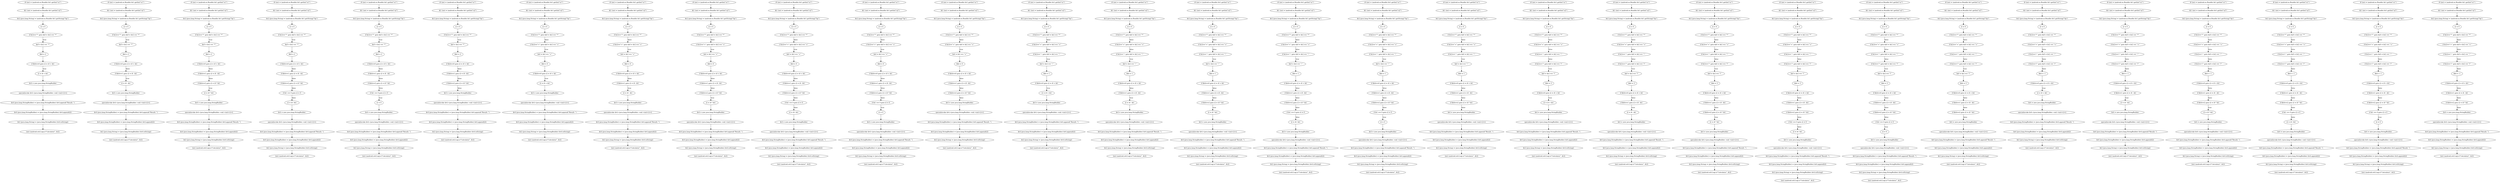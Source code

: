 digraph paths {
subgraph path_1 {
    node1_1 [label="i0 (int) = (android.os.Bundle) $r1.getInt(\"n1\")"];
    node2_1 [label="$i1 (int) = (android.os.Bundle) $r1.getInt(\"n2\")"];
    node1_1 -> node2_1;
    node3_1 [label="$r2 (java.lang.String) = (android.os.Bundle) $r1.getString(\"Op\")"];
    node2_1 -> node3_1;
    node4_1 [label="i2 = 0"];
    node3_1 -> node4_1;
    node5_1 [label="if $r2==\"*\" goto $z0 = $r2 == \"*\""];
    node4_1 -> node5_1;
    node6_1 [label="$z0 = $r2 == \"*\""];
    node5_1 -> node6_1 [label="true"];
    node7_1 [label="$b4 = 2"];
    node6_1 -> node7_1;
    node8_1 [label="if $b4==0 goto i2 = i0 + $i1"];
    node7_1 -> node8_1;
    node9_1 [label="i2 = i0 + $i1"];
    node8_1 -> node9_1 [label="true"];
    node10_1 [label="$r4 = new java.lang.StringBuilder"];
    node9_1 -> node10_1;
    node11_1 [label="specialinvoke $r4.<java.lang.StringBuilder: void <init>()>()"];
    node10_1 -> node11_1;
    node12_1 [label="$r4 (java.lang.StringBuilder) = (java.lang.StringBuilder) $r4.append(\"Result: \")"];
    node11_1 -> node12_1;
    node13_1 [label="$r4 (java.lang.StringBuilder) = (java.lang.StringBuilder) $r4.append(i2)"];
    node12_1 -> node13_1;
    node14_1 [label="$r2 (java.lang.String) = (java.lang.StringBuilder) $r4.toString()"];
    node13_1 -> node14_1;
    node15_1 [label="(int) (android.util.Log).i(\"Calculator\", $r2)"];
    node14_1 -> node15_1;
}

subgraph path_2 {
    node1_2 [label="i0 (int) = (android.os.Bundle) $r1.getInt(\"n1\")"];
    node2_2 [label="$i1 (int) = (android.os.Bundle) $r1.getInt(\"n2\")"];
    node1_2 -> node2_2;
    node3_2 [label="$r2 (java.lang.String) = (android.os.Bundle) $r1.getString(\"Op\")"];
    node2_2 -> node3_2;
    node4_2 [label="i2 = 0"];
    node3_2 -> node4_2;
    node5_2 [label="if $r2==\"*\" goto $z0 = $r2 == \"*\""];
    node4_2 -> node5_2;
    node6_2 [label="$z0 = $r2 == \"*\""];
    node5_2 -> node6_2 [label="true"];
    node7_2 [label="$b4 = 2"];
    node6_2 -> node7_2;
    node8_2 [label="if $b4==0 goto i2 = i0 + $i1"];
    node7_2 -> node8_2;
    node9_2 [label="if $b4==1 goto i2 = i0 - $i1"];
    node8_2 -> node9_2 [label="false"];
    node10_2 [label="i2 = i0 - $i1"];
    node9_2 -> node10_2 [label="true"];
    node11_2 [label="$r4 = new java.lang.StringBuilder"];
    node10_2 -> node11_2;
    node12_2 [label="specialinvoke $r4.<java.lang.StringBuilder: void <init>()>()"];
    node11_2 -> node12_2;
    node13_2 [label="$r4 (java.lang.StringBuilder) = (java.lang.StringBuilder) $r4.append(\"Result: \")"];
    node12_2 -> node13_2;
    node14_2 [label="$r4 (java.lang.StringBuilder) = (java.lang.StringBuilder) $r4.append(i2)"];
    node13_2 -> node14_2;
    node15_2 [label="$r2 (java.lang.String) = (java.lang.StringBuilder) $r4.toString()"];
    node14_2 -> node15_2;
    node16_2 [label="(int) (android.util.Log).i(\"Calculator\", $r2)"];
    node15_2 -> node16_2;
}

subgraph path_3 {
    node1_3 [label="i0 (int) = (android.os.Bundle) $r1.getInt(\"n1\")"];
    node2_3 [label="$i1 (int) = (android.os.Bundle) $r1.getInt(\"n2\")"];
    node1_3 -> node2_3;
    node3_3 [label="$r2 (java.lang.String) = (android.os.Bundle) $r1.getString(\"Op\")"];
    node2_3 -> node3_3;
    node4_3 [label="i2 = 0"];
    node3_3 -> node4_3;
    node5_3 [label="if $r2==\"*\" goto $z0 = $r2 == \"*\""];
    node4_3 -> node5_3;
    node6_3 [label="$z0 = $r2 == \"*\""];
    node5_3 -> node6_3 [label="true"];
    node7_3 [label="$b4 = 2"];
    node6_3 -> node7_3;
    node8_3 [label="if $b4==0 goto i2 = i0 + $i1"];
    node7_3 -> node8_3;
    node9_3 [label="if $b4==1 goto i2 = i0 - $i1"];
    node8_3 -> node9_3 [label="false"];
    node10_3 [label="if $b4==2 goto i2 = i0 * $i1"];
    node9_3 -> node10_3 [label="false"];
    node11_3 [label="i2 = i0 * $i1"];
    node10_3 -> node11_3 [label="true"];
    node12_3 [label="$r4 = new java.lang.StringBuilder"];
    node11_3 -> node12_3;
    node13_3 [label="specialinvoke $r4.<java.lang.StringBuilder: void <init>()>()"];
    node12_3 -> node13_3;
    node14_3 [label="$r4 (java.lang.StringBuilder) = (java.lang.StringBuilder) $r4.append(\"Result: \")"];
    node13_3 -> node14_3;
    node15_3 [label="$r4 (java.lang.StringBuilder) = (java.lang.StringBuilder) $r4.append(i2)"];
    node14_3 -> node15_3;
    node16_3 [label="$r2 (java.lang.String) = (java.lang.StringBuilder) $r4.toString()"];
    node15_3 -> node16_3;
    node17_3 [label="(int) (android.util.Log).i(\"Calculator\", $r2)"];
    node16_3 -> node17_3;
}

subgraph path_4 {
    node1_4 [label="i0 (int) = (android.os.Bundle) $r1.getInt(\"n1\")"];
    node2_4 [label="$i1 (int) = (android.os.Bundle) $r1.getInt(\"n2\")"];
    node1_4 -> node2_4;
    node3_4 [label="$r2 (java.lang.String) = (android.os.Bundle) $r1.getString(\"Op\")"];
    node2_4 -> node3_4;
    node4_4 [label="i2 = 0"];
    node3_4 -> node4_4;
    node5_4 [label="if $r2==\"*\" goto $z0 = $r2 == \"*\""];
    node4_4 -> node5_4;
    node6_4 [label="$z0 = $r2 == \"*\""];
    node5_4 -> node6_4 [label="true"];
    node7_4 [label="$b4 = 2"];
    node6_4 -> node7_4;
    node8_4 [label="if $b4==0 goto i2 = i0 + $i1"];
    node7_4 -> node8_4;
    node9_4 [label="if $b4==1 goto i2 = i0 - $i1"];
    node8_4 -> node9_4 [label="false"];
    node10_4 [label="if $b4==2 goto i2 = i0 * $i1"];
    node9_4 -> node10_4 [label="false"];
    node11_4 [label="if $i1 == 0 goto i2 = 0"];
    node10_4 -> node11_4 [label="false"];
    node12_4 [label="i2 = i0 / $i1"];
    node11_4 -> node12_4 [label="false"];
    node13_4 [label="$r4 = new java.lang.StringBuilder"];
    node12_4 -> node13_4;
    node14_4 [label="specialinvoke $r4.<java.lang.StringBuilder: void <init>()>()"];
    node13_4 -> node14_4;
    node15_4 [label="$r4 (java.lang.StringBuilder) = (java.lang.StringBuilder) $r4.append(\"Result: \")"];
    node14_4 -> node15_4;
    node16_4 [label="$r4 (java.lang.StringBuilder) = (java.lang.StringBuilder) $r4.append(i2)"];
    node15_4 -> node16_4;
    node17_4 [label="$r2 (java.lang.String) = (java.lang.StringBuilder) $r4.toString()"];
    node16_4 -> node17_4;
    node18_4 [label="(int) (android.util.Log).i(\"Calculator\", $r2)"];
    node17_4 -> node18_4;
}

subgraph path_5 {
    node1_5 [label="i0 (int) = (android.os.Bundle) $r1.getInt(\"n1\")"];
    node2_5 [label="$i1 (int) = (android.os.Bundle) $r1.getInt(\"n2\")"];
    node1_5 -> node2_5;
    node3_5 [label="$r2 (java.lang.String) = (android.os.Bundle) $r1.getString(\"Op\")"];
    node2_5 -> node3_5;
    node4_5 [label="i2 = 0"];
    node3_5 -> node4_5;
    node5_5 [label="if $r2==\"*\" goto $z0 = $r2 == \"*\""];
    node4_5 -> node5_5;
    node6_5 [label="$z0 = $r2 == \"*\""];
    node5_5 -> node6_5 [label="true"];
    node7_5 [label="$b4 = 2"];
    node6_5 -> node7_5;
    node8_5 [label="if $b4==0 goto i2 = i0 + $i1"];
    node7_5 -> node8_5;
    node9_5 [label="if $b4==1 goto i2 = i0 - $i1"];
    node8_5 -> node9_5 [label="false"];
    node10_5 [label="if $b4==2 goto i2 = i0 * $i1"];
    node9_5 -> node10_5 [label="false"];
    node11_5 [label="if $i1 == 0 goto i2 = 0"];
    node10_5 -> node11_5 [label="false"];
    node12_5 [label="i2 = 0"];
    node11_5 -> node12_5 [label="true"];
    node13_5 [label="$r4 = new java.lang.StringBuilder"];
    node12_5 -> node13_5;
    node14_5 [label="specialinvoke $r4.<java.lang.StringBuilder: void <init>()>()"];
    node13_5 -> node14_5;
    node15_5 [label="$r4 (java.lang.StringBuilder) = (java.lang.StringBuilder) $r4.append(\"Result: \")"];
    node14_5 -> node15_5;
    node16_5 [label="$r4 (java.lang.StringBuilder) = (java.lang.StringBuilder) $r4.append(i2)"];
    node15_5 -> node16_5;
    node17_5 [label="$r2 (java.lang.String) = (java.lang.StringBuilder) $r4.toString()"];
    node16_5 -> node17_5;
    node18_5 [label="(int) (android.util.Log).i(\"Calculator\", $r2)"];
    node17_5 -> node18_5;
}

subgraph path_6 {
    node1_6 [label="i0 (int) = (android.os.Bundle) $r1.getInt(\"n1\")"];
    node2_6 [label="$i1 (int) = (android.os.Bundle) $r1.getInt(\"n2\")"];
    node1_6 -> node2_6;
    node3_6 [label="$r2 (java.lang.String) = (android.os.Bundle) $r1.getString(\"Op\")"];
    node2_6 -> node3_6;
    node4_6 [label="i2 = 0"];
    node3_6 -> node4_6;
    node5_6 [label="if $r2==\"*\" goto $z0 = $r2 == \"*\""];
    node4_6 -> node5_6;
    node6_6 [label="$z0 = $r2 == \"*\""];
    node5_6 -> node6_6 [label="true"];
    node7_6 [label="$b4 = 2"];
    node6_6 -> node7_6;
    node8_6 [label="if $b4==0 goto i2 = i0 + $i1"];
    node7_6 -> node8_6;
    node9_6 [label="if $b4==1 goto i2 = i0 - $i1"];
    node8_6 -> node9_6 [label="false"];
    node10_6 [label="if $b4==2 goto i2 = i0 * $i1"];
    node9_6 -> node10_6 [label="false"];
    node11_6 [label="$r4 = new java.lang.StringBuilder"];
    node10_6 -> node11_6 [label="false"];
    node12_6 [label="specialinvoke $r4.<java.lang.StringBuilder: void <init>()>()"];
    node11_6 -> node12_6;
    node13_6 [label="$r4 (java.lang.StringBuilder) = (java.lang.StringBuilder) $r4.append(\"Result: \")"];
    node12_6 -> node13_6;
    node14_6 [label="$r4 (java.lang.StringBuilder) = (java.lang.StringBuilder) $r4.append(i2)"];
    node13_6 -> node14_6;
    node15_6 [label="$r2 (java.lang.String) = (java.lang.StringBuilder) $r4.toString()"];
    node14_6 -> node15_6;
    node16_6 [label="(int) (android.util.Log).i(\"Calculator\", $r2)"];
    node15_6 -> node16_6;
}

subgraph path_7 {
    node1_7 [label="i0 (int) = (android.os.Bundle) $r1.getInt(\"n1\")"];
    node2_7 [label="$i1 (int) = (android.os.Bundle) $r1.getInt(\"n2\")"];
    node1_7 -> node2_7;
    node3_7 [label="$r2 (java.lang.String) = (android.os.Bundle) $r1.getString(\"Op\")"];
    node2_7 -> node3_7;
    node4_7 [label="i2 = 0"];
    node3_7 -> node4_7;
    node5_7 [label="if $r2==\"*\" goto $z0 = $r2 == \"*\""];
    node4_7 -> node5_7;
    node6_7 [label="if $r2==\"+\" goto $z0 = $r2 == \"+\""];
    node5_7 -> node6_7 [label="false"];
    node7_7 [label="$z0 = $r2 == \"+\""];
    node6_7 -> node7_7 [label="true"];
    node8_7 [label="$b4 = 0"];
    node7_7 -> node8_7;
    node9_7 [label="if $b4==0 goto i2 = i0 + $i1"];
    node8_7 -> node9_7;
    node10_7 [label="i2 = i0 + $i1"];
    node9_7 -> node10_7 [label="true"];
    node11_7 [label="$r4 = new java.lang.StringBuilder"];
    node10_7 -> node11_7;
    node12_7 [label="specialinvoke $r4.<java.lang.StringBuilder: void <init>()>()"];
    node11_7 -> node12_7;
    node13_7 [label="$r4 (java.lang.StringBuilder) = (java.lang.StringBuilder) $r4.append(\"Result: \")"];
    node12_7 -> node13_7;
    node14_7 [label="$r4 (java.lang.StringBuilder) = (java.lang.StringBuilder) $r4.append(i2)"];
    node13_7 -> node14_7;
    node15_7 [label="$r2 (java.lang.String) = (java.lang.StringBuilder) $r4.toString()"];
    node14_7 -> node15_7;
    node16_7 [label="(int) (android.util.Log).i(\"Calculator\", $r2)"];
    node15_7 -> node16_7;
}

subgraph path_8 {
    node1_8 [label="i0 (int) = (android.os.Bundle) $r1.getInt(\"n1\")"];
    node2_8 [label="$i1 (int) = (android.os.Bundle) $r1.getInt(\"n2\")"];
    node1_8 -> node2_8;
    node3_8 [label="$r2 (java.lang.String) = (android.os.Bundle) $r1.getString(\"Op\")"];
    node2_8 -> node3_8;
    node4_8 [label="i2 = 0"];
    node3_8 -> node4_8;
    node5_8 [label="if $r2==\"*\" goto $z0 = $r2 == \"*\""];
    node4_8 -> node5_8;
    node6_8 [label="if $r2==\"+\" goto $z0 = $r2 == \"+\""];
    node5_8 -> node6_8 [label="false"];
    node7_8 [label="$z0 = $r2 == \"+\""];
    node6_8 -> node7_8 [label="true"];
    node8_8 [label="$b4 = 0"];
    node7_8 -> node8_8;
    node9_8 [label="if $b4==0 goto i2 = i0 + $i1"];
    node8_8 -> node9_8;
    node10_8 [label="if $b4==1 goto i2 = i0 - $i1"];
    node9_8 -> node10_8 [label="false"];
    node11_8 [label="i2 = i0 - $i1"];
    node10_8 -> node11_8 [label="true"];
    node12_8 [label="$r4 = new java.lang.StringBuilder"];
    node11_8 -> node12_8;
    node13_8 [label="specialinvoke $r4.<java.lang.StringBuilder: void <init>()>()"];
    node12_8 -> node13_8;
    node14_8 [label="$r4 (java.lang.StringBuilder) = (java.lang.StringBuilder) $r4.append(\"Result: \")"];
    node13_8 -> node14_8;
    node15_8 [label="$r4 (java.lang.StringBuilder) = (java.lang.StringBuilder) $r4.append(i2)"];
    node14_8 -> node15_8;
    node16_8 [label="$r2 (java.lang.String) = (java.lang.StringBuilder) $r4.toString()"];
    node15_8 -> node16_8;
    node17_8 [label="(int) (android.util.Log).i(\"Calculator\", $r2)"];
    node16_8 -> node17_8;
}

subgraph path_9 {
    node1_9 [label="i0 (int) = (android.os.Bundle) $r1.getInt(\"n1\")"];
    node2_9 [label="$i1 (int) = (android.os.Bundle) $r1.getInt(\"n2\")"];
    node1_9 -> node2_9;
    node3_9 [label="$r2 (java.lang.String) = (android.os.Bundle) $r1.getString(\"Op\")"];
    node2_9 -> node3_9;
    node4_9 [label="i2 = 0"];
    node3_9 -> node4_9;
    node5_9 [label="if $r2==\"*\" goto $z0 = $r2 == \"*\""];
    node4_9 -> node5_9;
    node6_9 [label="if $r2==\"+\" goto $z0 = $r2 == \"+\""];
    node5_9 -> node6_9 [label="false"];
    node7_9 [label="$z0 = $r2 == \"+\""];
    node6_9 -> node7_9 [label="true"];
    node8_9 [label="$b4 = 0"];
    node7_9 -> node8_9;
    node9_9 [label="if $b4==0 goto i2 = i0 + $i1"];
    node8_9 -> node9_9;
    node10_9 [label="if $b4==1 goto i2 = i0 - $i1"];
    node9_9 -> node10_9 [label="false"];
    node11_9 [label="if $b4==2 goto i2 = i0 * $i1"];
    node10_9 -> node11_9 [label="false"];
    node12_9 [label="i2 = i0 * $i1"];
    node11_9 -> node12_9 [label="true"];
    node13_9 [label="$r4 = new java.lang.StringBuilder"];
    node12_9 -> node13_9;
    node14_9 [label="specialinvoke $r4.<java.lang.StringBuilder: void <init>()>()"];
    node13_9 -> node14_9;
    node15_9 [label="$r4 (java.lang.StringBuilder) = (java.lang.StringBuilder) $r4.append(\"Result: \")"];
    node14_9 -> node15_9;
    node16_9 [label="$r4 (java.lang.StringBuilder) = (java.lang.StringBuilder) $r4.append(i2)"];
    node15_9 -> node16_9;
    node17_9 [label="$r2 (java.lang.String) = (java.lang.StringBuilder) $r4.toString()"];
    node16_9 -> node17_9;
    node18_9 [label="(int) (android.util.Log).i(\"Calculator\", $r2)"];
    node17_9 -> node18_9;
}

subgraph path_10 {
    node1_10 [label="i0 (int) = (android.os.Bundle) $r1.getInt(\"n1\")"];
    node2_10 [label="$i1 (int) = (android.os.Bundle) $r1.getInt(\"n2\")"];
    node1_10 -> node2_10;
    node3_10 [label="$r2 (java.lang.String) = (android.os.Bundle) $r1.getString(\"Op\")"];
    node2_10 -> node3_10;
    node4_10 [label="i2 = 0"];
    node3_10 -> node4_10;
    node5_10 [label="if $r2==\"*\" goto $z0 = $r2 == \"*\""];
    node4_10 -> node5_10;
    node6_10 [label="if $r2==\"+\" goto $z0 = $r2 == \"+\""];
    node5_10 -> node6_10 [label="false"];
    node7_10 [label="$z0 = $r2 == \"+\""];
    node6_10 -> node7_10 [label="true"];
    node8_10 [label="$b4 = 0"];
    node7_10 -> node8_10;
    node9_10 [label="if $b4==0 goto i2 = i0 + $i1"];
    node8_10 -> node9_10;
    node10_10 [label="if $b4==1 goto i2 = i0 - $i1"];
    node9_10 -> node10_10 [label="false"];
    node11_10 [label="if $b4==2 goto i2 = i0 * $i1"];
    node10_10 -> node11_10 [label="false"];
    node12_10 [label="if $i1 == 0 goto i2 = 0"];
    node11_10 -> node12_10 [label="false"];
    node13_10 [label="i2 = i0 / $i1"];
    node12_10 -> node13_10 [label="false"];
    node14_10 [label="$r4 = new java.lang.StringBuilder"];
    node13_10 -> node14_10;
    node15_10 [label="specialinvoke $r4.<java.lang.StringBuilder: void <init>()>()"];
    node14_10 -> node15_10;
    node16_10 [label="$r4 (java.lang.StringBuilder) = (java.lang.StringBuilder) $r4.append(\"Result: \")"];
    node15_10 -> node16_10;
    node17_10 [label="$r4 (java.lang.StringBuilder) = (java.lang.StringBuilder) $r4.append(i2)"];
    node16_10 -> node17_10;
    node18_10 [label="$r2 (java.lang.String) = (java.lang.StringBuilder) $r4.toString()"];
    node17_10 -> node18_10;
    node19_10 [label="(int) (android.util.Log).i(\"Calculator\", $r2)"];
    node18_10 -> node19_10;
}

subgraph path_11 {
    node1_11 [label="i0 (int) = (android.os.Bundle) $r1.getInt(\"n1\")"];
    node2_11 [label="$i1 (int) = (android.os.Bundle) $r1.getInt(\"n2\")"];
    node1_11 -> node2_11;
    node3_11 [label="$r2 (java.lang.String) = (android.os.Bundle) $r1.getString(\"Op\")"];
    node2_11 -> node3_11;
    node4_11 [label="i2 = 0"];
    node3_11 -> node4_11;
    node5_11 [label="if $r2==\"*\" goto $z0 = $r2 == \"*\""];
    node4_11 -> node5_11;
    node6_11 [label="if $r2==\"+\" goto $z0 = $r2 == \"+\""];
    node5_11 -> node6_11 [label="false"];
    node7_11 [label="$z0 = $r2 == \"+\""];
    node6_11 -> node7_11 [label="true"];
    node8_11 [label="$b4 = 0"];
    node7_11 -> node8_11;
    node9_11 [label="if $b4==0 goto i2 = i0 + $i1"];
    node8_11 -> node9_11;
    node10_11 [label="if $b4==1 goto i2 = i0 - $i1"];
    node9_11 -> node10_11 [label="false"];
    node11_11 [label="if $b4==2 goto i2 = i0 * $i1"];
    node10_11 -> node11_11 [label="false"];
    node12_11 [label="if $i1 == 0 goto i2 = 0"];
    node11_11 -> node12_11 [label="false"];
    node13_11 [label="i2 = 0"];
    node12_11 -> node13_11 [label="true"];
    node14_11 [label="$r4 = new java.lang.StringBuilder"];
    node13_11 -> node14_11;
    node15_11 [label="specialinvoke $r4.<java.lang.StringBuilder: void <init>()>()"];
    node14_11 -> node15_11;
    node16_11 [label="$r4 (java.lang.StringBuilder) = (java.lang.StringBuilder) $r4.append(\"Result: \")"];
    node15_11 -> node16_11;
    node17_11 [label="$r4 (java.lang.StringBuilder) = (java.lang.StringBuilder) $r4.append(i2)"];
    node16_11 -> node17_11;
    node18_11 [label="$r2 (java.lang.String) = (java.lang.StringBuilder) $r4.toString()"];
    node17_11 -> node18_11;
    node19_11 [label="(int) (android.util.Log).i(\"Calculator\", $r2)"];
    node18_11 -> node19_11;
}

subgraph path_12 {
    node1_12 [label="i0 (int) = (android.os.Bundle) $r1.getInt(\"n1\")"];
    node2_12 [label="$i1 (int) = (android.os.Bundle) $r1.getInt(\"n2\")"];
    node1_12 -> node2_12;
    node3_12 [label="$r2 (java.lang.String) = (android.os.Bundle) $r1.getString(\"Op\")"];
    node2_12 -> node3_12;
    node4_12 [label="i2 = 0"];
    node3_12 -> node4_12;
    node5_12 [label="if $r2==\"*\" goto $z0 = $r2 == \"*\""];
    node4_12 -> node5_12;
    node6_12 [label="if $r2==\"+\" goto $z0 = $r2 == \"+\""];
    node5_12 -> node6_12 [label="false"];
    node7_12 [label="$z0 = $r2 == \"+\""];
    node6_12 -> node7_12 [label="true"];
    node8_12 [label="$b4 = 0"];
    node7_12 -> node8_12;
    node9_12 [label="if $b4==0 goto i2 = i0 + $i1"];
    node8_12 -> node9_12;
    node10_12 [label="if $b4==1 goto i2 = i0 - $i1"];
    node9_12 -> node10_12 [label="false"];
    node11_12 [label="if $b4==2 goto i2 = i0 * $i1"];
    node10_12 -> node11_12 [label="false"];
    node12_12 [label="$r4 = new java.lang.StringBuilder"];
    node11_12 -> node12_12 [label="false"];
    node13_12 [label="specialinvoke $r4.<java.lang.StringBuilder: void <init>()>()"];
    node12_12 -> node13_12;
    node14_12 [label="$r4 (java.lang.StringBuilder) = (java.lang.StringBuilder) $r4.append(\"Result: \")"];
    node13_12 -> node14_12;
    node15_12 [label="$r4 (java.lang.StringBuilder) = (java.lang.StringBuilder) $r4.append(i2)"];
    node14_12 -> node15_12;
    node16_12 [label="$r2 (java.lang.String) = (java.lang.StringBuilder) $r4.toString()"];
    node15_12 -> node16_12;
    node17_12 [label="(int) (android.util.Log).i(\"Calculator\", $r2)"];
    node16_12 -> node17_12;
}

subgraph path_13 {
    node1_13 [label="i0 (int) = (android.os.Bundle) $r1.getInt(\"n1\")"];
    node2_13 [label="$i1 (int) = (android.os.Bundle) $r1.getInt(\"n2\")"];
    node1_13 -> node2_13;
    node3_13 [label="$r2 (java.lang.String) = (android.os.Bundle) $r1.getString(\"Op\")"];
    node2_13 -> node3_13;
    node4_13 [label="i2 = 0"];
    node3_13 -> node4_13;
    node5_13 [label="if $r2==\"*\" goto $z0 = $r2 == \"*\""];
    node4_13 -> node5_13;
    node6_13 [label="if $r2==\"+\" goto $z0 = $r2 == \"+\""];
    node5_13 -> node6_13 [label="false"];
    node7_13 [label="if $r2==\"-\" goto $z0 = $r2 == \"-\""];
    node6_13 -> node7_13 [label="false"];
    node8_13 [label="$z0 = $r2 == \"-\""];
    node7_13 -> node8_13 [label="true"];
    node9_13 [label="$b4 = 1"];
    node8_13 -> node9_13;
    node10_13 [label="if $b4==0 goto i2 = i0 + $i1"];
    node9_13 -> node10_13;
    node11_13 [label="i2 = i0 + $i1"];
    node10_13 -> node11_13 [label="true"];
    node12_13 [label="$r4 = new java.lang.StringBuilder"];
    node11_13 -> node12_13;
    node13_13 [label="specialinvoke $r4.<java.lang.StringBuilder: void <init>()>()"];
    node12_13 -> node13_13;
    node14_13 [label="$r4 (java.lang.StringBuilder) = (java.lang.StringBuilder) $r4.append(\"Result: \")"];
    node13_13 -> node14_13;
    node15_13 [label="$r4 (java.lang.StringBuilder) = (java.lang.StringBuilder) $r4.append(i2)"];
    node14_13 -> node15_13;
    node16_13 [label="$r2 (java.lang.String) = (java.lang.StringBuilder) $r4.toString()"];
    node15_13 -> node16_13;
    node17_13 [label="(int) (android.util.Log).i(\"Calculator\", $r2)"];
    node16_13 -> node17_13;
}

subgraph path_14 {
    node1_14 [label="i0 (int) = (android.os.Bundle) $r1.getInt(\"n1\")"];
    node2_14 [label="$i1 (int) = (android.os.Bundle) $r1.getInt(\"n2\")"];
    node1_14 -> node2_14;
    node3_14 [label="$r2 (java.lang.String) = (android.os.Bundle) $r1.getString(\"Op\")"];
    node2_14 -> node3_14;
    node4_14 [label="i2 = 0"];
    node3_14 -> node4_14;
    node5_14 [label="if $r2==\"*\" goto $z0 = $r2 == \"*\""];
    node4_14 -> node5_14;
    node6_14 [label="if $r2==\"+\" goto $z0 = $r2 == \"+\""];
    node5_14 -> node6_14 [label="false"];
    node7_14 [label="if $r2==\"-\" goto $z0 = $r2 == \"-\""];
    node6_14 -> node7_14 [label="false"];
    node8_14 [label="$z0 = $r2 == \"-\""];
    node7_14 -> node8_14 [label="true"];
    node9_14 [label="$b4 = 1"];
    node8_14 -> node9_14;
    node10_14 [label="if $b4==0 goto i2 = i0 + $i1"];
    node9_14 -> node10_14;
    node11_14 [label="if $b4==1 goto i2 = i0 - $i1"];
    node10_14 -> node11_14 [label="false"];
    node12_14 [label="i2 = i0 - $i1"];
    node11_14 -> node12_14 [label="true"];
    node13_14 [label="$r4 = new java.lang.StringBuilder"];
    node12_14 -> node13_14;
    node14_14 [label="specialinvoke $r4.<java.lang.StringBuilder: void <init>()>()"];
    node13_14 -> node14_14;
    node15_14 [label="$r4 (java.lang.StringBuilder) = (java.lang.StringBuilder) $r4.append(\"Result: \")"];
    node14_14 -> node15_14;
    node16_14 [label="$r4 (java.lang.StringBuilder) = (java.lang.StringBuilder) $r4.append(i2)"];
    node15_14 -> node16_14;
    node17_14 [label="$r2 (java.lang.String) = (java.lang.StringBuilder) $r4.toString()"];
    node16_14 -> node17_14;
    node18_14 [label="(int) (android.util.Log).i(\"Calculator\", $r2)"];
    node17_14 -> node18_14;
}

subgraph path_15 {
    node1_15 [label="i0 (int) = (android.os.Bundle) $r1.getInt(\"n1\")"];
    node2_15 [label="$i1 (int) = (android.os.Bundle) $r1.getInt(\"n2\")"];
    node1_15 -> node2_15;
    node3_15 [label="$r2 (java.lang.String) = (android.os.Bundle) $r1.getString(\"Op\")"];
    node2_15 -> node3_15;
    node4_15 [label="i2 = 0"];
    node3_15 -> node4_15;
    node5_15 [label="if $r2==\"*\" goto $z0 = $r2 == \"*\""];
    node4_15 -> node5_15;
    node6_15 [label="if $r2==\"+\" goto $z0 = $r2 == \"+\""];
    node5_15 -> node6_15 [label="false"];
    node7_15 [label="if $r2==\"-\" goto $z0 = $r2 == \"-\""];
    node6_15 -> node7_15 [label="false"];
    node8_15 [label="$z0 = $r2 == \"-\""];
    node7_15 -> node8_15 [label="true"];
    node9_15 [label="$b4 = 1"];
    node8_15 -> node9_15;
    node10_15 [label="if $b4==0 goto i2 = i0 + $i1"];
    node9_15 -> node10_15;
    node11_15 [label="if $b4==1 goto i2 = i0 - $i1"];
    node10_15 -> node11_15 [label="false"];
    node12_15 [label="if $b4==2 goto i2 = i0 * $i1"];
    node11_15 -> node12_15 [label="false"];
    node13_15 [label="i2 = i0 * $i1"];
    node12_15 -> node13_15 [label="true"];
    node14_15 [label="$r4 = new java.lang.StringBuilder"];
    node13_15 -> node14_15;
    node15_15 [label="specialinvoke $r4.<java.lang.StringBuilder: void <init>()>()"];
    node14_15 -> node15_15;
    node16_15 [label="$r4 (java.lang.StringBuilder) = (java.lang.StringBuilder) $r4.append(\"Result: \")"];
    node15_15 -> node16_15;
    node17_15 [label="$r4 (java.lang.StringBuilder) = (java.lang.StringBuilder) $r4.append(i2)"];
    node16_15 -> node17_15;
    node18_15 [label="$r2 (java.lang.String) = (java.lang.StringBuilder) $r4.toString()"];
    node17_15 -> node18_15;
    node19_15 [label="(int) (android.util.Log).i(\"Calculator\", $r2)"];
    node18_15 -> node19_15;
}

subgraph path_16 {
    node1_16 [label="i0 (int) = (android.os.Bundle) $r1.getInt(\"n1\")"];
    node2_16 [label="$i1 (int) = (android.os.Bundle) $r1.getInt(\"n2\")"];
    node1_16 -> node2_16;
    node3_16 [label="$r2 (java.lang.String) = (android.os.Bundle) $r1.getString(\"Op\")"];
    node2_16 -> node3_16;
    node4_16 [label="i2 = 0"];
    node3_16 -> node4_16;
    node5_16 [label="if $r2==\"*\" goto $z0 = $r2 == \"*\""];
    node4_16 -> node5_16;
    node6_16 [label="if $r2==\"+\" goto $z0 = $r2 == \"+\""];
    node5_16 -> node6_16 [label="false"];
    node7_16 [label="if $r2==\"-\" goto $z0 = $r2 == \"-\""];
    node6_16 -> node7_16 [label="false"];
    node8_16 [label="$z0 = $r2 == \"-\""];
    node7_16 -> node8_16 [label="true"];
    node9_16 [label="$b4 = 1"];
    node8_16 -> node9_16;
    node10_16 [label="if $b4==0 goto i2 = i0 + $i1"];
    node9_16 -> node10_16;
    node11_16 [label="if $b4==1 goto i2 = i0 - $i1"];
    node10_16 -> node11_16 [label="false"];
    node12_16 [label="if $b4==2 goto i2 = i0 * $i1"];
    node11_16 -> node12_16 [label="false"];
    node13_16 [label="if $i1 == 0 goto i2 = 0"];
    node12_16 -> node13_16 [label="false"];
    node14_16 [label="i2 = i0 / $i1"];
    node13_16 -> node14_16 [label="false"];
    node15_16 [label="$r4 = new java.lang.StringBuilder"];
    node14_16 -> node15_16;
    node16_16 [label="specialinvoke $r4.<java.lang.StringBuilder: void <init>()>()"];
    node15_16 -> node16_16;
    node17_16 [label="$r4 (java.lang.StringBuilder) = (java.lang.StringBuilder) $r4.append(\"Result: \")"];
    node16_16 -> node17_16;
    node18_16 [label="$r4 (java.lang.StringBuilder) = (java.lang.StringBuilder) $r4.append(i2)"];
    node17_16 -> node18_16;
    node19_16 [label="$r2 (java.lang.String) = (java.lang.StringBuilder) $r4.toString()"];
    node18_16 -> node19_16;
    node20_16 [label="(int) (android.util.Log).i(\"Calculator\", $r2)"];
    node19_16 -> node20_16;
}

subgraph path_17 {
    node1_17 [label="i0 (int) = (android.os.Bundle) $r1.getInt(\"n1\")"];
    node2_17 [label="$i1 (int) = (android.os.Bundle) $r1.getInt(\"n2\")"];
    node1_17 -> node2_17;
    node3_17 [label="$r2 (java.lang.String) = (android.os.Bundle) $r1.getString(\"Op\")"];
    node2_17 -> node3_17;
    node4_17 [label="i2 = 0"];
    node3_17 -> node4_17;
    node5_17 [label="if $r2==\"*\" goto $z0 = $r2 == \"*\""];
    node4_17 -> node5_17;
    node6_17 [label="if $r2==\"+\" goto $z0 = $r2 == \"+\""];
    node5_17 -> node6_17 [label="false"];
    node7_17 [label="if $r2==\"-\" goto $z0 = $r2 == \"-\""];
    node6_17 -> node7_17 [label="false"];
    node8_17 [label="$z0 = $r2 == \"-\""];
    node7_17 -> node8_17 [label="true"];
    node9_17 [label="$b4 = 1"];
    node8_17 -> node9_17;
    node10_17 [label="if $b4==0 goto i2 = i0 + $i1"];
    node9_17 -> node10_17;
    node11_17 [label="if $b4==1 goto i2 = i0 - $i1"];
    node10_17 -> node11_17 [label="false"];
    node12_17 [label="if $b4==2 goto i2 = i0 * $i1"];
    node11_17 -> node12_17 [label="false"];
    node13_17 [label="if $i1 == 0 goto i2 = 0"];
    node12_17 -> node13_17 [label="false"];
    node14_17 [label="i2 = 0"];
    node13_17 -> node14_17 [label="true"];
    node15_17 [label="$r4 = new java.lang.StringBuilder"];
    node14_17 -> node15_17;
    node16_17 [label="specialinvoke $r4.<java.lang.StringBuilder: void <init>()>()"];
    node15_17 -> node16_17;
    node17_17 [label="$r4 (java.lang.StringBuilder) = (java.lang.StringBuilder) $r4.append(\"Result: \")"];
    node16_17 -> node17_17;
    node18_17 [label="$r4 (java.lang.StringBuilder) = (java.lang.StringBuilder) $r4.append(i2)"];
    node17_17 -> node18_17;
    node19_17 [label="$r2 (java.lang.String) = (java.lang.StringBuilder) $r4.toString()"];
    node18_17 -> node19_17;
    node20_17 [label="(int) (android.util.Log).i(\"Calculator\", $r2)"];
    node19_17 -> node20_17;
}

subgraph path_18 {
    node1_18 [label="i0 (int) = (android.os.Bundle) $r1.getInt(\"n1\")"];
    node2_18 [label="$i1 (int) = (android.os.Bundle) $r1.getInt(\"n2\")"];
    node1_18 -> node2_18;
    node3_18 [label="$r2 (java.lang.String) = (android.os.Bundle) $r1.getString(\"Op\")"];
    node2_18 -> node3_18;
    node4_18 [label="i2 = 0"];
    node3_18 -> node4_18;
    node5_18 [label="if $r2==\"*\" goto $z0 = $r2 == \"*\""];
    node4_18 -> node5_18;
    node6_18 [label="if $r2==\"+\" goto $z0 = $r2 == \"+\""];
    node5_18 -> node6_18 [label="false"];
    node7_18 [label="if $r2==\"-\" goto $z0 = $r2 == \"-\""];
    node6_18 -> node7_18 [label="false"];
    node8_18 [label="$z0 = $r2 == \"-\""];
    node7_18 -> node8_18 [label="true"];
    node9_18 [label="$b4 = 1"];
    node8_18 -> node9_18;
    node10_18 [label="if $b4==0 goto i2 = i0 + $i1"];
    node9_18 -> node10_18;
    node11_18 [label="if $b4==1 goto i2 = i0 - $i1"];
    node10_18 -> node11_18 [label="false"];
    node12_18 [label="if $b4==2 goto i2 = i0 * $i1"];
    node11_18 -> node12_18 [label="false"];
    node13_18 [label="$r4 = new java.lang.StringBuilder"];
    node12_18 -> node13_18 [label="false"];
    node14_18 [label="specialinvoke $r4.<java.lang.StringBuilder: void <init>()>()"];
    node13_18 -> node14_18;
    node15_18 [label="$r4 (java.lang.StringBuilder) = (java.lang.StringBuilder) $r4.append(\"Result: \")"];
    node14_18 -> node15_18;
    node16_18 [label="$r4 (java.lang.StringBuilder) = (java.lang.StringBuilder) $r4.append(i2)"];
    node15_18 -> node16_18;
    node17_18 [label="$r2 (java.lang.String) = (java.lang.StringBuilder) $r4.toString()"];
    node16_18 -> node17_18;
    node18_18 [label="(int) (android.util.Log).i(\"Calculator\", $r2)"];
    node17_18 -> node18_18;
}

subgraph path_19 {
    node1_19 [label="i0 (int) = (android.os.Bundle) $r1.getInt(\"n1\")"];
    node2_19 [label="$i1 (int) = (android.os.Bundle) $r1.getInt(\"n2\")"];
    node1_19 -> node2_19;
    node3_19 [label="$r2 (java.lang.String) = (android.os.Bundle) $r1.getString(\"Op\")"];
    node2_19 -> node3_19;
    node4_19 [label="i2 = 0"];
    node3_19 -> node4_19;
    node5_19 [label="if $r2==\"*\" goto $z0 = $r2 == \"*\""];
    node4_19 -> node5_19;
    node6_19 [label="if $r2==\"+\" goto $z0 = $r2 == \"+\""];
    node5_19 -> node6_19 [label="false"];
    node7_19 [label="if $r2==\"-\" goto $z0 = $r2 == \"-\""];
    node6_19 -> node7_19 [label="false"];
    node8_19 [label="if $r2==\"/\" goto $z0 = $r2 == \"/\""];
    node7_19 -> node8_19 [label="false"];
    node9_19 [label="$z0 = $r2 == \"/\""];
    node8_19 -> node9_19 [label="true"];
    node10_19 [label="$b4 = 3"];
    node9_19 -> node10_19;
    node11_19 [label="if $b4==0 goto i2 = i0 + $i1"];
    node10_19 -> node11_19;
    node12_19 [label="i2 = i0 + $i1"];
    node11_19 -> node12_19 [label="true"];
    node13_19 [label="$r4 = new java.lang.StringBuilder"];
    node12_19 -> node13_19;
    node14_19 [label="specialinvoke $r4.<java.lang.StringBuilder: void <init>()>()"];
    node13_19 -> node14_19;
    node15_19 [label="$r4 (java.lang.StringBuilder) = (java.lang.StringBuilder) $r4.append(\"Result: \")"];
    node14_19 -> node15_19;
    node16_19 [label="$r4 (java.lang.StringBuilder) = (java.lang.StringBuilder) $r4.append(i2)"];
    node15_19 -> node16_19;
    node17_19 [label="$r2 (java.lang.String) = (java.lang.StringBuilder) $r4.toString()"];
    node16_19 -> node17_19;
    node18_19 [label="(int) (android.util.Log).i(\"Calculator\", $r2)"];
    node17_19 -> node18_19;
}

subgraph path_20 {
    node1_20 [label="i0 (int) = (android.os.Bundle) $r1.getInt(\"n1\")"];
    node2_20 [label="$i1 (int) = (android.os.Bundle) $r1.getInt(\"n2\")"];
    node1_20 -> node2_20;
    node3_20 [label="$r2 (java.lang.String) = (android.os.Bundle) $r1.getString(\"Op\")"];
    node2_20 -> node3_20;
    node4_20 [label="i2 = 0"];
    node3_20 -> node4_20;
    node5_20 [label="if $r2==\"*\" goto $z0 = $r2 == \"*\""];
    node4_20 -> node5_20;
    node6_20 [label="if $r2==\"+\" goto $z0 = $r2 == \"+\""];
    node5_20 -> node6_20 [label="false"];
    node7_20 [label="if $r2==\"-\" goto $z0 = $r2 == \"-\""];
    node6_20 -> node7_20 [label="false"];
    node8_20 [label="if $r2==\"/\" goto $z0 = $r2 == \"/\""];
    node7_20 -> node8_20 [label="false"];
    node9_20 [label="$z0 = $r2 == \"/\""];
    node8_20 -> node9_20 [label="true"];
    node10_20 [label="$b4 = 3"];
    node9_20 -> node10_20;
    node11_20 [label="if $b4==0 goto i2 = i0 + $i1"];
    node10_20 -> node11_20;
    node12_20 [label="if $b4==1 goto i2 = i0 - $i1"];
    node11_20 -> node12_20 [label="false"];
    node13_20 [label="i2 = i0 - $i1"];
    node12_20 -> node13_20 [label="true"];
    node14_20 [label="$r4 = new java.lang.StringBuilder"];
    node13_20 -> node14_20;
    node15_20 [label="specialinvoke $r4.<java.lang.StringBuilder: void <init>()>()"];
    node14_20 -> node15_20;
    node16_20 [label="$r4 (java.lang.StringBuilder) = (java.lang.StringBuilder) $r4.append(\"Result: \")"];
    node15_20 -> node16_20;
    node17_20 [label="$r4 (java.lang.StringBuilder) = (java.lang.StringBuilder) $r4.append(i2)"];
    node16_20 -> node17_20;
    node18_20 [label="$r2 (java.lang.String) = (java.lang.StringBuilder) $r4.toString()"];
    node17_20 -> node18_20;
    node19_20 [label="(int) (android.util.Log).i(\"Calculator\", $r2)"];
    node18_20 -> node19_20;
}

subgraph path_21 {
    node1_21 [label="i0 (int) = (android.os.Bundle) $r1.getInt(\"n1\")"];
    node2_21 [label="$i1 (int) = (android.os.Bundle) $r1.getInt(\"n2\")"];
    node1_21 -> node2_21;
    node3_21 [label="$r2 (java.lang.String) = (android.os.Bundle) $r1.getString(\"Op\")"];
    node2_21 -> node3_21;
    node4_21 [label="i2 = 0"];
    node3_21 -> node4_21;
    node5_21 [label="if $r2==\"*\" goto $z0 = $r2 == \"*\""];
    node4_21 -> node5_21;
    node6_21 [label="if $r2==\"+\" goto $z0 = $r2 == \"+\""];
    node5_21 -> node6_21 [label="false"];
    node7_21 [label="if $r2==\"-\" goto $z0 = $r2 == \"-\""];
    node6_21 -> node7_21 [label="false"];
    node8_21 [label="if $r2==\"/\" goto $z0 = $r2 == \"/\""];
    node7_21 -> node8_21 [label="false"];
    node9_21 [label="$z0 = $r2 == \"/\""];
    node8_21 -> node9_21 [label="true"];
    node10_21 [label="$b4 = 3"];
    node9_21 -> node10_21;
    node11_21 [label="if $b4==0 goto i2 = i0 + $i1"];
    node10_21 -> node11_21;
    node12_21 [label="if $b4==1 goto i2 = i0 - $i1"];
    node11_21 -> node12_21 [label="false"];
    node13_21 [label="if $b4==2 goto i2 = i0 * $i1"];
    node12_21 -> node13_21 [label="false"];
    node14_21 [label="i2 = i0 * $i1"];
    node13_21 -> node14_21 [label="true"];
    node15_21 [label="$r4 = new java.lang.StringBuilder"];
    node14_21 -> node15_21;
    node16_21 [label="specialinvoke $r4.<java.lang.StringBuilder: void <init>()>()"];
    node15_21 -> node16_21;
    node17_21 [label="$r4 (java.lang.StringBuilder) = (java.lang.StringBuilder) $r4.append(\"Result: \")"];
    node16_21 -> node17_21;
    node18_21 [label="$r4 (java.lang.StringBuilder) = (java.lang.StringBuilder) $r4.append(i2)"];
    node17_21 -> node18_21;
    node19_21 [label="$r2 (java.lang.String) = (java.lang.StringBuilder) $r4.toString()"];
    node18_21 -> node19_21;
    node20_21 [label="(int) (android.util.Log).i(\"Calculator\", $r2)"];
    node19_21 -> node20_21;
}

subgraph path_22 {
    node1_22 [label="i0 (int) = (android.os.Bundle) $r1.getInt(\"n1\")"];
    node2_22 [label="$i1 (int) = (android.os.Bundle) $r1.getInt(\"n2\")"];
    node1_22 -> node2_22;
    node3_22 [label="$r2 (java.lang.String) = (android.os.Bundle) $r1.getString(\"Op\")"];
    node2_22 -> node3_22;
    node4_22 [label="i2 = 0"];
    node3_22 -> node4_22;
    node5_22 [label="if $r2==\"*\" goto $z0 = $r2 == \"*\""];
    node4_22 -> node5_22;
    node6_22 [label="if $r2==\"+\" goto $z0 = $r2 == \"+\""];
    node5_22 -> node6_22 [label="false"];
    node7_22 [label="if $r2==\"-\" goto $z0 = $r2 == \"-\""];
    node6_22 -> node7_22 [label="false"];
    node8_22 [label="if $r2==\"/\" goto $z0 = $r2 == \"/\""];
    node7_22 -> node8_22 [label="false"];
    node9_22 [label="$z0 = $r2 == \"/\""];
    node8_22 -> node9_22 [label="true"];
    node10_22 [label="$b4 = 3"];
    node9_22 -> node10_22;
    node11_22 [label="if $b4==0 goto i2 = i0 + $i1"];
    node10_22 -> node11_22;
    node12_22 [label="if $b4==1 goto i2 = i0 - $i1"];
    node11_22 -> node12_22 [label="false"];
    node13_22 [label="if $b4==2 goto i2 = i0 * $i1"];
    node12_22 -> node13_22 [label="false"];
    node14_22 [label="if $i1 == 0 goto i2 = 0"];
    node13_22 -> node14_22 [label="false"];
    node15_22 [label="i2 = i0 / $i1"];
    node14_22 -> node15_22 [label="false"];
    node16_22 [label="$r4 = new java.lang.StringBuilder"];
    node15_22 -> node16_22;
    node17_22 [label="specialinvoke $r4.<java.lang.StringBuilder: void <init>()>()"];
    node16_22 -> node17_22;
    node18_22 [label="$r4 (java.lang.StringBuilder) = (java.lang.StringBuilder) $r4.append(\"Result: \")"];
    node17_22 -> node18_22;
    node19_22 [label="$r4 (java.lang.StringBuilder) = (java.lang.StringBuilder) $r4.append(i2)"];
    node18_22 -> node19_22;
    node20_22 [label="$r2 (java.lang.String) = (java.lang.StringBuilder) $r4.toString()"];
    node19_22 -> node20_22;
    node21_22 [label="(int) (android.util.Log).i(\"Calculator\", $r2)"];
    node20_22 -> node21_22;
}

subgraph path_23 {
    node1_23 [label="i0 (int) = (android.os.Bundle) $r1.getInt(\"n1\")"];
    node2_23 [label="$i1 (int) = (android.os.Bundle) $r1.getInt(\"n2\")"];
    node1_23 -> node2_23;
    node3_23 [label="$r2 (java.lang.String) = (android.os.Bundle) $r1.getString(\"Op\")"];
    node2_23 -> node3_23;
    node4_23 [label="i2 = 0"];
    node3_23 -> node4_23;
    node5_23 [label="if $r2==\"*\" goto $z0 = $r2 == \"*\""];
    node4_23 -> node5_23;
    node6_23 [label="if $r2==\"+\" goto $z0 = $r2 == \"+\""];
    node5_23 -> node6_23 [label="false"];
    node7_23 [label="if $r2==\"-\" goto $z0 = $r2 == \"-\""];
    node6_23 -> node7_23 [label="false"];
    node8_23 [label="if $r2==\"/\" goto $z0 = $r2 == \"/\""];
    node7_23 -> node8_23 [label="false"];
    node9_23 [label="$z0 = $r2 == \"/\""];
    node8_23 -> node9_23 [label="true"];
    node10_23 [label="$b4 = 3"];
    node9_23 -> node10_23;
    node11_23 [label="if $b4==0 goto i2 = i0 + $i1"];
    node10_23 -> node11_23;
    node12_23 [label="if $b4==1 goto i2 = i0 - $i1"];
    node11_23 -> node12_23 [label="false"];
    node13_23 [label="if $b4==2 goto i2 = i0 * $i1"];
    node12_23 -> node13_23 [label="false"];
    node14_23 [label="if $i1 == 0 goto i2 = 0"];
    node13_23 -> node14_23 [label="false"];
    node15_23 [label="i2 = 0"];
    node14_23 -> node15_23 [label="true"];
    node16_23 [label="$r4 = new java.lang.StringBuilder"];
    node15_23 -> node16_23;
    node17_23 [label="specialinvoke $r4.<java.lang.StringBuilder: void <init>()>()"];
    node16_23 -> node17_23;
    node18_23 [label="$r4 (java.lang.StringBuilder) = (java.lang.StringBuilder) $r4.append(\"Result: \")"];
    node17_23 -> node18_23;
    node19_23 [label="$r4 (java.lang.StringBuilder) = (java.lang.StringBuilder) $r4.append(i2)"];
    node18_23 -> node19_23;
    node20_23 [label="$r2 (java.lang.String) = (java.lang.StringBuilder) $r4.toString()"];
    node19_23 -> node20_23;
    node21_23 [label="(int) (android.util.Log).i(\"Calculator\", $r2)"];
    node20_23 -> node21_23;
}

subgraph path_24 {
    node1_24 [label="i0 (int) = (android.os.Bundle) $r1.getInt(\"n1\")"];
    node2_24 [label="$i1 (int) = (android.os.Bundle) $r1.getInt(\"n2\")"];
    node1_24 -> node2_24;
    node3_24 [label="$r2 (java.lang.String) = (android.os.Bundle) $r1.getString(\"Op\")"];
    node2_24 -> node3_24;
    node4_24 [label="i2 = 0"];
    node3_24 -> node4_24;
    node5_24 [label="if $r2==\"*\" goto $z0 = $r2 == \"*\""];
    node4_24 -> node5_24;
    node6_24 [label="if $r2==\"+\" goto $z0 = $r2 == \"+\""];
    node5_24 -> node6_24 [label="false"];
    node7_24 [label="if $r2==\"-\" goto $z0 = $r2 == \"-\""];
    node6_24 -> node7_24 [label="false"];
    node8_24 [label="if $r2==\"/\" goto $z0 = $r2 == \"/\""];
    node7_24 -> node8_24 [label="false"];
    node9_24 [label="$z0 = $r2 == \"/\""];
    node8_24 -> node9_24 [label="true"];
    node10_24 [label="$b4 = 3"];
    node9_24 -> node10_24;
    node11_24 [label="if $b4==0 goto i2 = i0 + $i1"];
    node10_24 -> node11_24;
    node12_24 [label="if $b4==1 goto i2 = i0 - $i1"];
    node11_24 -> node12_24 [label="false"];
    node13_24 [label="if $b4==2 goto i2 = i0 * $i1"];
    node12_24 -> node13_24 [label="false"];
    node14_24 [label="$r4 = new java.lang.StringBuilder"];
    node13_24 -> node14_24 [label="false"];
    node15_24 [label="specialinvoke $r4.<java.lang.StringBuilder: void <init>()>()"];
    node14_24 -> node15_24;
    node16_24 [label="$r4 (java.lang.StringBuilder) = (java.lang.StringBuilder) $r4.append(\"Result: \")"];
    node15_24 -> node16_24;
    node17_24 [label="$r4 (java.lang.StringBuilder) = (java.lang.StringBuilder) $r4.append(i2)"];
    node16_24 -> node17_24;
    node18_24 [label="$r2 (java.lang.String) = (java.lang.StringBuilder) $r4.toString()"];
    node17_24 -> node18_24;
    node19_24 [label="(int) (android.util.Log).i(\"Calculator\", $r2)"];
    node18_24 -> node19_24;
}

subgraph path_25 {
    node1_25 [label="i0 (int) = (android.os.Bundle) $r1.getInt(\"n1\")"];
    node2_25 [label="$i1 (int) = (android.os.Bundle) $r1.getInt(\"n2\")"];
    node1_25 -> node2_25;
    node3_25 [label="$r2 (java.lang.String) = (android.os.Bundle) $r1.getString(\"Op\")"];
    node2_25 -> node3_25;
    node4_25 [label="i2 = 0"];
    node3_25 -> node4_25;
    node5_25 [label="if $r2==\"*\" goto $z0 = $r2 == \"*\""];
    node4_25 -> node5_25;
    node6_25 [label="if $r2==\"+\" goto $z0 = $r2 == \"+\""];
    node5_25 -> node6_25 [label="false"];
    node7_25 [label="if $r2==\"-\" goto $z0 = $r2 == \"-\""];
    node6_25 -> node7_25 [label="false"];
    node8_25 [label="if $r2==\"/\" goto $z0 = $r2 == \"/\""];
    node7_25 -> node8_25 [label="false"];
    node9_25 [label="$b4 = -1"];
    node8_25 -> node9_25 [label="false"];
    node10_25 [label="if $b4==0 goto i2 = i0 + $i1"];
    node9_25 -> node10_25;
    node11_25 [label="i2 = i0 + $i1"];
    node10_25 -> node11_25 [label="true"];
    node12_25 [label="$r4 = new java.lang.StringBuilder"];
    node11_25 -> node12_25;
    node13_25 [label="specialinvoke $r4.<java.lang.StringBuilder: void <init>()>()"];
    node12_25 -> node13_25;
    node14_25 [label="$r4 (java.lang.StringBuilder) = (java.lang.StringBuilder) $r4.append(\"Result: \")"];
    node13_25 -> node14_25;
    node15_25 [label="$r4 (java.lang.StringBuilder) = (java.lang.StringBuilder) $r4.append(i2)"];
    node14_25 -> node15_25;
    node16_25 [label="$r2 (java.lang.String) = (java.lang.StringBuilder) $r4.toString()"];
    node15_25 -> node16_25;
    node17_25 [label="(int) (android.util.Log).i(\"Calculator\", $r2)"];
    node16_25 -> node17_25;
}

subgraph path_26 {
    node1_26 [label="i0 (int) = (android.os.Bundle) $r1.getInt(\"n1\")"];
    node2_26 [label="$i1 (int) = (android.os.Bundle) $r1.getInt(\"n2\")"];
    node1_26 -> node2_26;
    node3_26 [label="$r2 (java.lang.String) = (android.os.Bundle) $r1.getString(\"Op\")"];
    node2_26 -> node3_26;
    node4_26 [label="i2 = 0"];
    node3_26 -> node4_26;
    node5_26 [label="if $r2==\"*\" goto $z0 = $r2 == \"*\""];
    node4_26 -> node5_26;
    node6_26 [label="if $r2==\"+\" goto $z0 = $r2 == \"+\""];
    node5_26 -> node6_26 [label="false"];
    node7_26 [label="if $r2==\"-\" goto $z0 = $r2 == \"-\""];
    node6_26 -> node7_26 [label="false"];
    node8_26 [label="if $r2==\"/\" goto $z0 = $r2 == \"/\""];
    node7_26 -> node8_26 [label="false"];
    node9_26 [label="$b4 = -1"];
    node8_26 -> node9_26 [label="false"];
    node10_26 [label="if $b4==0 goto i2 = i0 + $i1"];
    node9_26 -> node10_26;
    node11_26 [label="if $b4==1 goto i2 = i0 - $i1"];
    node10_26 -> node11_26 [label="false"];
    node12_26 [label="i2 = i0 - $i1"];
    node11_26 -> node12_26 [label="true"];
    node13_26 [label="$r4 = new java.lang.StringBuilder"];
    node12_26 -> node13_26;
    node14_26 [label="specialinvoke $r4.<java.lang.StringBuilder: void <init>()>()"];
    node13_26 -> node14_26;
    node15_26 [label="$r4 (java.lang.StringBuilder) = (java.lang.StringBuilder) $r4.append(\"Result: \")"];
    node14_26 -> node15_26;
    node16_26 [label="$r4 (java.lang.StringBuilder) = (java.lang.StringBuilder) $r4.append(i2)"];
    node15_26 -> node16_26;
    node17_26 [label="$r2 (java.lang.String) = (java.lang.StringBuilder) $r4.toString()"];
    node16_26 -> node17_26;
    node18_26 [label="(int) (android.util.Log).i(\"Calculator\", $r2)"];
    node17_26 -> node18_26;
}

subgraph path_27 {
    node1_27 [label="i0 (int) = (android.os.Bundle) $r1.getInt(\"n1\")"];
    node2_27 [label="$i1 (int) = (android.os.Bundle) $r1.getInt(\"n2\")"];
    node1_27 -> node2_27;
    node3_27 [label="$r2 (java.lang.String) = (android.os.Bundle) $r1.getString(\"Op\")"];
    node2_27 -> node3_27;
    node4_27 [label="i2 = 0"];
    node3_27 -> node4_27;
    node5_27 [label="if $r2==\"*\" goto $z0 = $r2 == \"*\""];
    node4_27 -> node5_27;
    node6_27 [label="if $r2==\"+\" goto $z0 = $r2 == \"+\""];
    node5_27 -> node6_27 [label="false"];
    node7_27 [label="if $r2==\"-\" goto $z0 = $r2 == \"-\""];
    node6_27 -> node7_27 [label="false"];
    node8_27 [label="if $r2==\"/\" goto $z0 = $r2 == \"/\""];
    node7_27 -> node8_27 [label="false"];
    node9_27 [label="$b4 = -1"];
    node8_27 -> node9_27 [label="false"];
    node10_27 [label="if $b4==0 goto i2 = i0 + $i1"];
    node9_27 -> node10_27;
    node11_27 [label="if $b4==1 goto i2 = i0 - $i1"];
    node10_27 -> node11_27 [label="false"];
    node12_27 [label="if $b4==2 goto i2 = i0 * $i1"];
    node11_27 -> node12_27 [label="false"];
    node13_27 [label="i2 = i0 * $i1"];
    node12_27 -> node13_27 [label="true"];
    node14_27 [label="$r4 = new java.lang.StringBuilder"];
    node13_27 -> node14_27;
    node15_27 [label="specialinvoke $r4.<java.lang.StringBuilder: void <init>()>()"];
    node14_27 -> node15_27;
    node16_27 [label="$r4 (java.lang.StringBuilder) = (java.lang.StringBuilder) $r4.append(\"Result: \")"];
    node15_27 -> node16_27;
    node17_27 [label="$r4 (java.lang.StringBuilder) = (java.lang.StringBuilder) $r4.append(i2)"];
    node16_27 -> node17_27;
    node18_27 [label="$r2 (java.lang.String) = (java.lang.StringBuilder) $r4.toString()"];
    node17_27 -> node18_27;
    node19_27 [label="(int) (android.util.Log).i(\"Calculator\", $r2)"];
    node18_27 -> node19_27;
}

subgraph path_28 {
    node1_28 [label="i0 (int) = (android.os.Bundle) $r1.getInt(\"n1\")"];
    node2_28 [label="$i1 (int) = (android.os.Bundle) $r1.getInt(\"n2\")"];
    node1_28 -> node2_28;
    node3_28 [label="$r2 (java.lang.String) = (android.os.Bundle) $r1.getString(\"Op\")"];
    node2_28 -> node3_28;
    node4_28 [label="i2 = 0"];
    node3_28 -> node4_28;
    node5_28 [label="if $r2==\"*\" goto $z0 = $r2 == \"*\""];
    node4_28 -> node5_28;
    node6_28 [label="if $r2==\"+\" goto $z0 = $r2 == \"+\""];
    node5_28 -> node6_28 [label="false"];
    node7_28 [label="if $r2==\"-\" goto $z0 = $r2 == \"-\""];
    node6_28 -> node7_28 [label="false"];
    node8_28 [label="if $r2==\"/\" goto $z0 = $r2 == \"/\""];
    node7_28 -> node8_28 [label="false"];
    node9_28 [label="$b4 = -1"];
    node8_28 -> node9_28 [label="false"];
    node10_28 [label="if $b4==0 goto i2 = i0 + $i1"];
    node9_28 -> node10_28;
    node11_28 [label="if $b4==1 goto i2 = i0 - $i1"];
    node10_28 -> node11_28 [label="false"];
    node12_28 [label="if $b4==2 goto i2 = i0 * $i1"];
    node11_28 -> node12_28 [label="false"];
    node13_28 [label="if $i1 == 0 goto i2 = 0"];
    node12_28 -> node13_28 [label="false"];
    node14_28 [label="i2 = i0 / $i1"];
    node13_28 -> node14_28 [label="false"];
    node15_28 [label="$r4 = new java.lang.StringBuilder"];
    node14_28 -> node15_28;
    node16_28 [label="specialinvoke $r4.<java.lang.StringBuilder: void <init>()>()"];
    node15_28 -> node16_28;
    node17_28 [label="$r4 (java.lang.StringBuilder) = (java.lang.StringBuilder) $r4.append(\"Result: \")"];
    node16_28 -> node17_28;
    node18_28 [label="$r4 (java.lang.StringBuilder) = (java.lang.StringBuilder) $r4.append(i2)"];
    node17_28 -> node18_28;
    node19_28 [label="$r2 (java.lang.String) = (java.lang.StringBuilder) $r4.toString()"];
    node18_28 -> node19_28;
    node20_28 [label="(int) (android.util.Log).i(\"Calculator\", $r2)"];
    node19_28 -> node20_28;
}

subgraph path_29 {
    node1_29 [label="i0 (int) = (android.os.Bundle) $r1.getInt(\"n1\")"];
    node2_29 [label="$i1 (int) = (android.os.Bundle) $r1.getInt(\"n2\")"];
    node1_29 -> node2_29;
    node3_29 [label="$r2 (java.lang.String) = (android.os.Bundle) $r1.getString(\"Op\")"];
    node2_29 -> node3_29;
    node4_29 [label="i2 = 0"];
    node3_29 -> node4_29;
    node5_29 [label="if $r2==\"*\" goto $z0 = $r2 == \"*\""];
    node4_29 -> node5_29;
    node6_29 [label="if $r2==\"+\" goto $z0 = $r2 == \"+\""];
    node5_29 -> node6_29 [label="false"];
    node7_29 [label="if $r2==\"-\" goto $z0 = $r2 == \"-\""];
    node6_29 -> node7_29 [label="false"];
    node8_29 [label="if $r2==\"/\" goto $z0 = $r2 == \"/\""];
    node7_29 -> node8_29 [label="false"];
    node9_29 [label="$b4 = -1"];
    node8_29 -> node9_29 [label="false"];
    node10_29 [label="if $b4==0 goto i2 = i0 + $i1"];
    node9_29 -> node10_29;
    node11_29 [label="if $b4==1 goto i2 = i0 - $i1"];
    node10_29 -> node11_29 [label="false"];
    node12_29 [label="if $b4==2 goto i2 = i0 * $i1"];
    node11_29 -> node12_29 [label="false"];
    node13_29 [label="if $i1 == 0 goto i2 = 0"];
    node12_29 -> node13_29 [label="false"];
    node14_29 [label="i2 = 0"];
    node13_29 -> node14_29 [label="true"];
    node15_29 [label="$r4 = new java.lang.StringBuilder"];
    node14_29 -> node15_29;
    node16_29 [label="specialinvoke $r4.<java.lang.StringBuilder: void <init>()>()"];
    node15_29 -> node16_29;
    node17_29 [label="$r4 (java.lang.StringBuilder) = (java.lang.StringBuilder) $r4.append(\"Result: \")"];
    node16_29 -> node17_29;
    node18_29 [label="$r4 (java.lang.StringBuilder) = (java.lang.StringBuilder) $r4.append(i2)"];
    node17_29 -> node18_29;
    node19_29 [label="$r2 (java.lang.String) = (java.lang.StringBuilder) $r4.toString()"];
    node18_29 -> node19_29;
    node20_29 [label="(int) (android.util.Log).i(\"Calculator\", $r2)"];
    node19_29 -> node20_29;
}

subgraph path_30 {
    node1_30 [label="i0 (int) = (android.os.Bundle) $r1.getInt(\"n1\")"];
    node2_30 [label="$i1 (int) = (android.os.Bundle) $r1.getInt(\"n2\")"];
    node1_30 -> node2_30;
    node3_30 [label="$r2 (java.lang.String) = (android.os.Bundle) $r1.getString(\"Op\")"];
    node2_30 -> node3_30;
    node4_30 [label="i2 = 0"];
    node3_30 -> node4_30;
    node5_30 [label="if $r2==\"*\" goto $z0 = $r2 == \"*\""];
    node4_30 -> node5_30;
    node6_30 [label="if $r2==\"+\" goto $z0 = $r2 == \"+\""];
    node5_30 -> node6_30 [label="false"];
    node7_30 [label="if $r2==\"-\" goto $z0 = $r2 == \"-\""];
    node6_30 -> node7_30 [label="false"];
    node8_30 [label="if $r2==\"/\" goto $z0 = $r2 == \"/\""];
    node7_30 -> node8_30 [label="false"];
    node9_30 [label="$b4 = -1"];
    node8_30 -> node9_30 [label="false"];
    node10_30 [label="if $b4==0 goto i2 = i0 + $i1"];
    node9_30 -> node10_30;
    node11_30 [label="if $b4==1 goto i2 = i0 - $i1"];
    node10_30 -> node11_30 [label="false"];
    node12_30 [label="if $b4==2 goto i2 = i0 * $i1"];
    node11_30 -> node12_30 [label="false"];
    node13_30 [label="$r4 = new java.lang.StringBuilder"];
    node12_30 -> node13_30 [label="false"];
    node14_30 [label="specialinvoke $r4.<java.lang.StringBuilder: void <init>()>()"];
    node13_30 -> node14_30;
    node15_30 [label="$r4 (java.lang.StringBuilder) = (java.lang.StringBuilder) $r4.append(\"Result: \")"];
    node14_30 -> node15_30;
    node16_30 [label="$r4 (java.lang.StringBuilder) = (java.lang.StringBuilder) $r4.append(i2)"];
    node15_30 -> node16_30;
    node17_30 [label="$r2 (java.lang.String) = (java.lang.StringBuilder) $r4.toString()"];
    node16_30 -> node17_30;
    node18_30 [label="(int) (android.util.Log).i(\"Calculator\", $r2)"];
    node17_30 -> node18_30;
}

}
